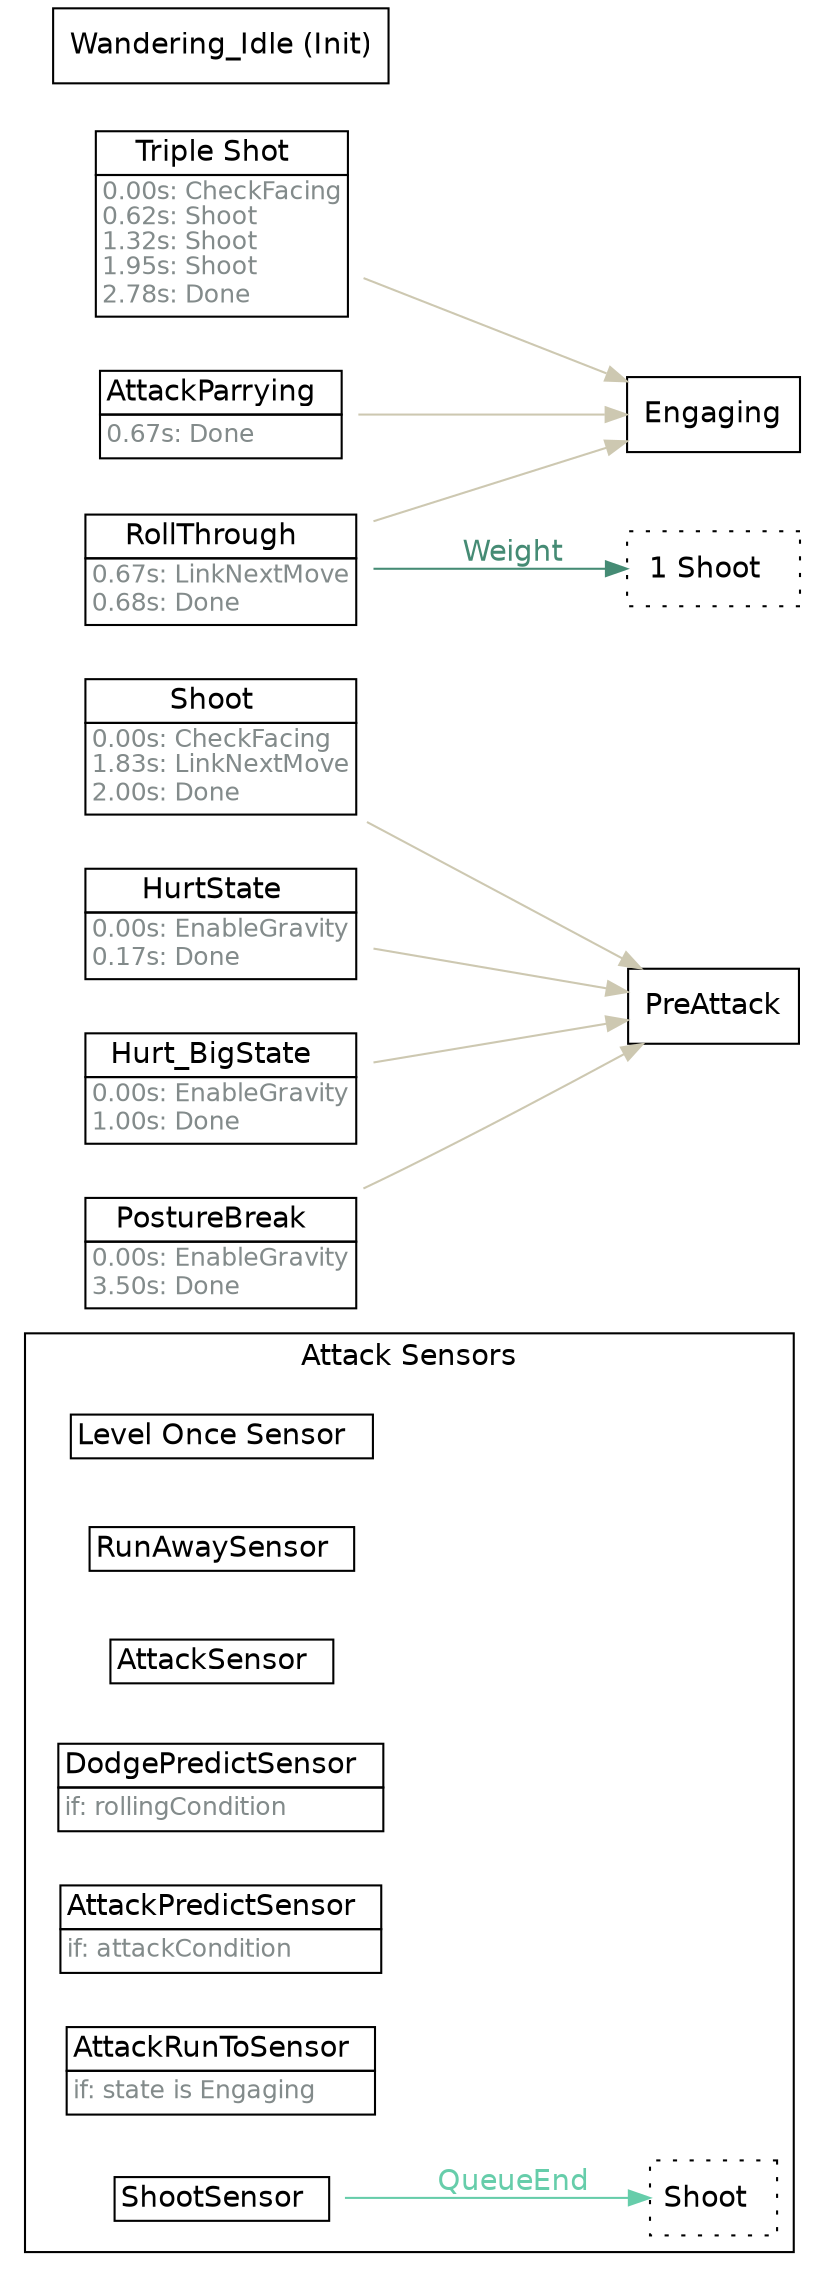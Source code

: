 strict digraph "Foo" {
	"rankdir"="LR";
	node ["shape"="box","fontname"="Helvetica"];
	edge ["fontname"="Helvetica"];
	subgraph "cluster_attacksensors" {
		"rank"="sink";
		"label"="Attack Sensors";
		"fontname"="Helvetica";
		"Level Once Sensor" ["shape"="plaintext","label"=<<TABLE border="0" cellspacing="0" cellborder="1" cellpadding="2"><TR><TD>Level Once Sensor  </TD></TR></TABLE>>]
		"RunAwaySensor" ["shape"="plaintext","label"=<<TABLE border="0" cellspacing="0" cellborder="1" cellpadding="2"><TR><TD>RunAwaySensor  </TD></TR></TABLE>>]
		"AttackSensor" ["shape"="plaintext","label"=<<TABLE border="0" cellspacing="0" cellborder="1" cellpadding="2"><TR><TD>AttackSensor  </TD></TR></TABLE>>]
		"DodgePredictSensor" ["shape"="plaintext","label"=<<TABLE border="0" cellspacing="0" cellborder="1" cellpadding="2"><TR><TD>DodgePredictSensor  </TD></TR><TR><TD align="left" balign="left"><FONT point-size="12" color="azure4">if: rollingCondition</FONT>  </TD></TR></TABLE>>]
		"AttackPredictSensor" ["shape"="plaintext","label"=<<TABLE border="0" cellspacing="0" cellborder="1" cellpadding="2"><TR><TD>AttackPredictSensor  </TD></TR><TR><TD align="left" balign="left"><FONT point-size="12" color="azure4">if: attackCondition</FONT>  </TD></TR></TABLE>>]
		"AttackRunToSensor" ["shape"="plaintext","label"=<<TABLE border="0" cellspacing="0" cellborder="1" cellpadding="2"><TR><TD>AttackRunToSensor  </TD></TR><TR><TD align="left" balign="left"><FONT point-size="12" color="azure4">if: state is Engaging</FONT>  </TD></TR></TABLE>>]
		"ShootSensor" ["shape"="plaintext","label"=<<TABLE border="0" cellspacing="0" cellborder="1" cellpadding="2"><TR><TD>ShootSensor  </TD></TR></TABLE>>]
		"ShootSensor_linked" ["shape"="box","style"="dotted","label"=<<TABLE border="0" cellspacing="0" cellborder="0" cellpadding="2"><TR><TD>Shoot  </TD></TR></TABLE>>,"margin"="0.05"]
		"ShootSensor" -> "ShootSensor_linked"  ["label"="QueueEnd","color"="aquamarine3","fontcolor"="aquamarine3"]
	}
	
	"Shoot" -> "PreAttack"  ["color"="cornsilk3","fontcolor"="cornsilk3"]
	"Shoot" ["shape"="plaintext","label"=<<TABLE border="0" cellspacing="0" cellborder="1" cellpadding="2"><TR><TD>Shoot  </TD></TR><TR><TD align="left" balign="left"><FONT point-size="12" color="azure4">0.00s: CheckFacing<br/>1.83s: LinkNextMove<br/>2.00s: Done</FONT>  </TD></TR></TABLE>>]
	"Triple Shot" -> "Engaging"  ["color"="cornsilk3","fontcolor"="cornsilk3"]
	"Triple Shot" ["shape"="plaintext","label"=<<TABLE border="0" cellspacing="0" cellborder="1" cellpadding="2"><TR><TD>Triple Shot  </TD></TR><TR><TD align="left" balign="left"><FONT point-size="12" color="azure4">0.00s: CheckFacing<br/>0.62s: Shoot<br/>1.32s: Shoot<br/>1.95s: Shoot<br/>2.78s: Done</FONT>  </TD></TR></TABLE>>]
	"AttackParrying" -> "Engaging"  ["color"="cornsilk3","fontcolor"="cornsilk3"]
	"AttackParrying" ["shape"="plaintext","label"=<<TABLE border="0" cellspacing="0" cellborder="1" cellpadding="2"><TR><TD>AttackParrying  </TD></TR><TR><TD align="left" balign="left"><FONT point-size="12" color="azure4">0.67s: Done</FONT>  </TD></TR></TABLE>>]
	"HurtState" -> "PreAttack"  ["color"="cornsilk3","fontcolor"="cornsilk3"]
	"HurtState" ["shape"="plaintext","label"=<<TABLE border="0" cellspacing="0" cellborder="1" cellpadding="2"><TR><TD>HurtState  </TD></TR><TR><TD align="left" balign="left"><FONT point-size="12" color="azure4">0.00s: EnableGravity<br/>0.17s: Done</FONT>  </TD></TR></TABLE>>]
	"Hurt_BigState" -> "PreAttack"  ["color"="cornsilk3","fontcolor"="cornsilk3"]
	"Hurt_BigState" ["shape"="plaintext","label"=<<TABLE border="0" cellspacing="0" cellborder="1" cellpadding="2"><TR><TD>Hurt_BigState  </TD></TR><TR><TD align="left" balign="left"><FONT point-size="12" color="azure4">0.00s: EnableGravity<br/>1.00s: Done</FONT>  </TD></TR></TABLE>>]
	"PostureBreak" -> "PreAttack"  ["color"="cornsilk3","fontcolor"="cornsilk3"]
	"PostureBreak" ["shape"="plaintext","label"=<<TABLE border="0" cellspacing="0" cellborder="1" cellpadding="2"><TR><TD>PostureBreak  </TD></TR><TR><TD align="left" balign="left"><FONT point-size="12" color="azure4">0.00s: EnableGravity<br/>3.50s: Done</FONT>  </TD></TR></TABLE>>]
	"RollThrough" -> "Engaging"  ["color"="cornsilk3","fontcolor"="cornsilk3"]
	"RollThrough_weight" ["shape"="box","style"="dotted","label"=<<TABLE border="0" cellspacing="0" cellborder="0" cellpadding="2"><TR><TD>1 Shoot  </TD></TR></TABLE>>]
	"RollThrough" -> "RollThrough_weight"  ["label"="Weight","color"="aquamarine4","fontcolor"="aquamarine4"]
	"RollThrough" ["shape"="plaintext","label"=<<TABLE border="0" cellspacing="0" cellborder="1" cellpadding="2"><TR><TD>RollThrough  </TD></TR><TR><TD align="left" balign="left"><FONT point-size="12" color="azure4">0.67s: LinkNextMove<br/>0.68s: Done</FONT>  </TD></TR></TABLE>>]
	"Wandering_Idle" ["label"="Wandering_Idle (Init)"]
}
